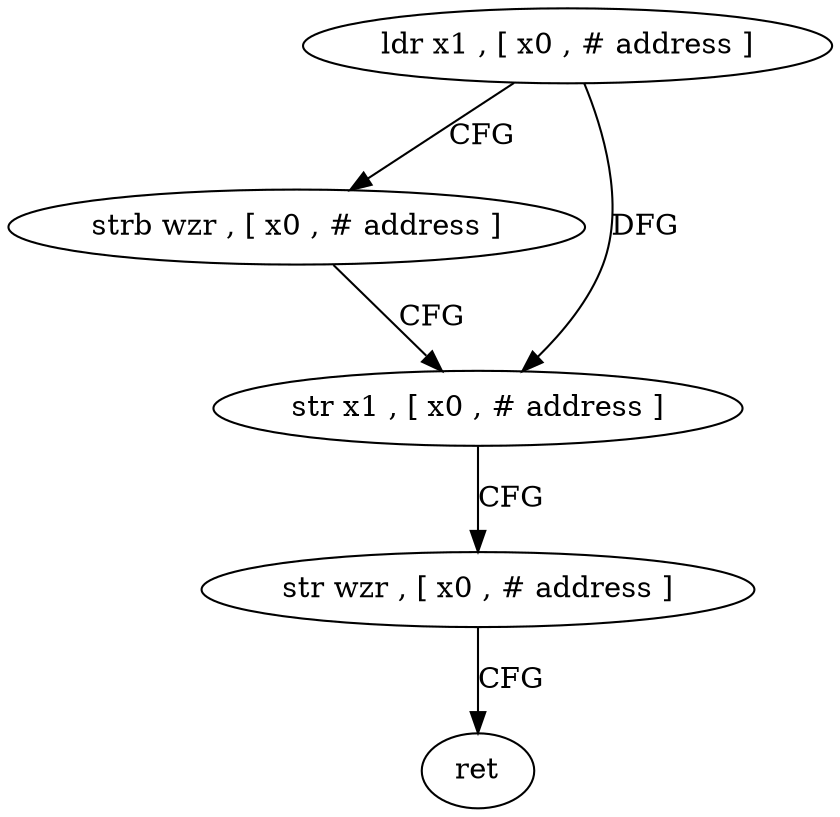 digraph "func" {
"104720" [label = "ldr x1 , [ x0 , # address ]" ]
"104724" [label = "strb wzr , [ x0 , # address ]" ]
"104728" [label = "str x1 , [ x0 , # address ]" ]
"104732" [label = "str wzr , [ x0 , # address ]" ]
"104736" [label = "ret" ]
"104720" -> "104724" [ label = "CFG" ]
"104720" -> "104728" [ label = "DFG" ]
"104724" -> "104728" [ label = "CFG" ]
"104728" -> "104732" [ label = "CFG" ]
"104732" -> "104736" [ label = "CFG" ]
}
